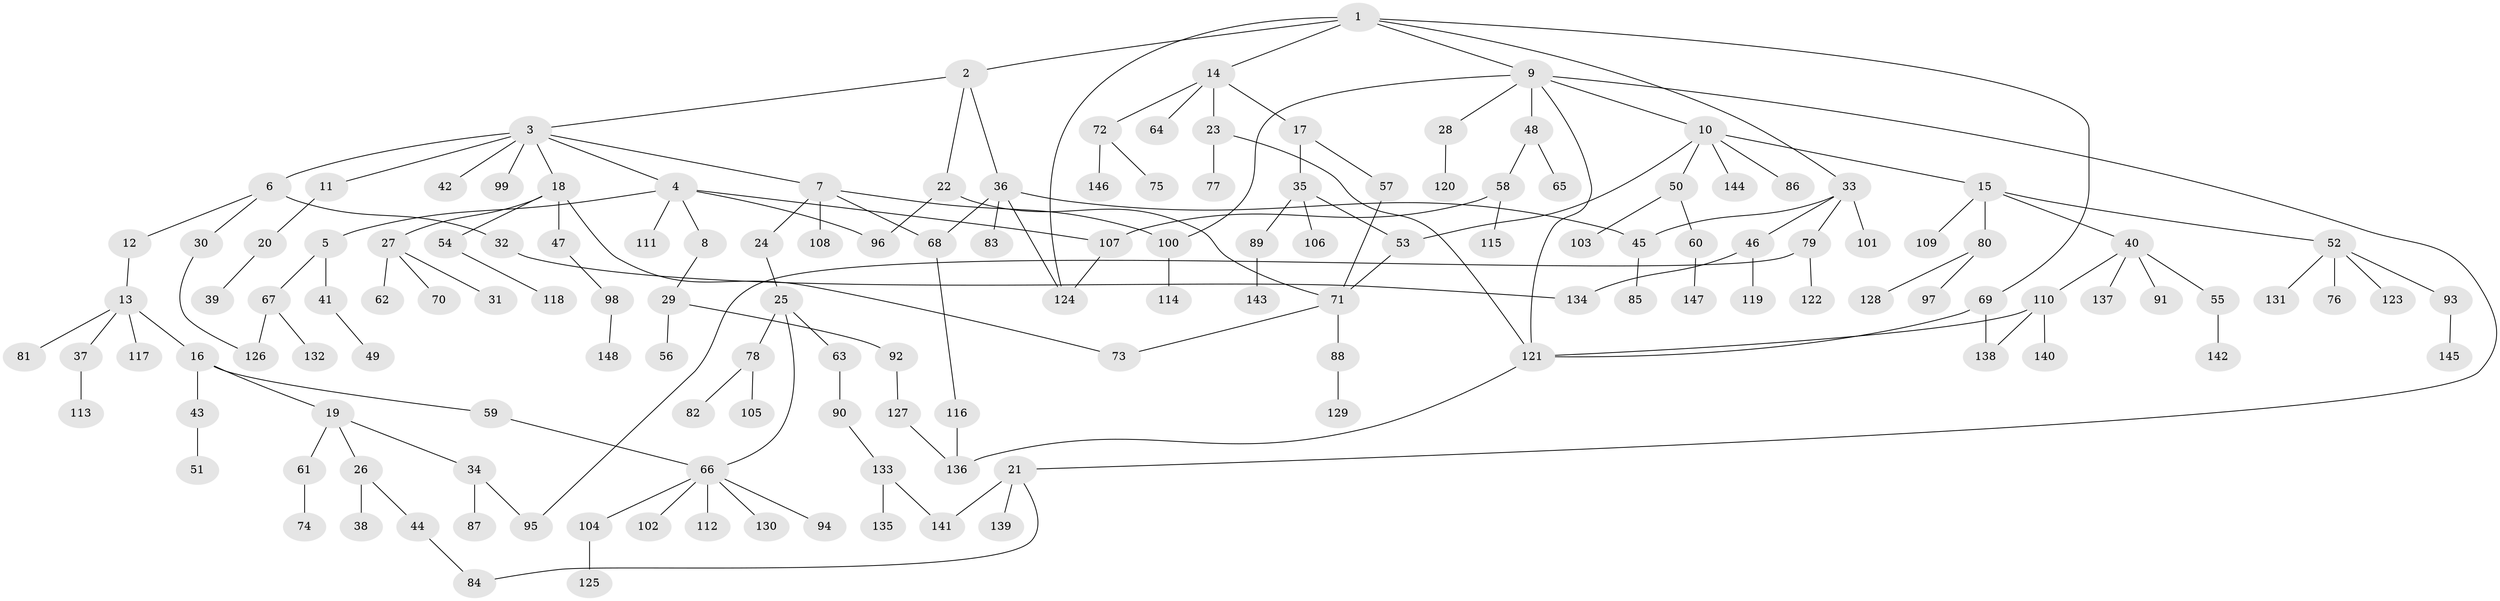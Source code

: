 // coarse degree distribution, {7: 0.020618556701030927, 5: 0.07216494845360824, 10: 0.010309278350515464, 3: 0.09278350515463918, 4: 0.10309278350515463, 8: 0.010309278350515464, 2: 0.20618556701030927, 6: 0.030927835051546393, 1: 0.4536082474226804}
// Generated by graph-tools (version 1.1) at 2025/23/03/03/25 07:23:34]
// undirected, 148 vertices, 170 edges
graph export_dot {
graph [start="1"]
  node [color=gray90,style=filled];
  1;
  2;
  3;
  4;
  5;
  6;
  7;
  8;
  9;
  10;
  11;
  12;
  13;
  14;
  15;
  16;
  17;
  18;
  19;
  20;
  21;
  22;
  23;
  24;
  25;
  26;
  27;
  28;
  29;
  30;
  31;
  32;
  33;
  34;
  35;
  36;
  37;
  38;
  39;
  40;
  41;
  42;
  43;
  44;
  45;
  46;
  47;
  48;
  49;
  50;
  51;
  52;
  53;
  54;
  55;
  56;
  57;
  58;
  59;
  60;
  61;
  62;
  63;
  64;
  65;
  66;
  67;
  68;
  69;
  70;
  71;
  72;
  73;
  74;
  75;
  76;
  77;
  78;
  79;
  80;
  81;
  82;
  83;
  84;
  85;
  86;
  87;
  88;
  89;
  90;
  91;
  92;
  93;
  94;
  95;
  96;
  97;
  98;
  99;
  100;
  101;
  102;
  103;
  104;
  105;
  106;
  107;
  108;
  109;
  110;
  111;
  112;
  113;
  114;
  115;
  116;
  117;
  118;
  119;
  120;
  121;
  122;
  123;
  124;
  125;
  126;
  127;
  128;
  129;
  130;
  131;
  132;
  133;
  134;
  135;
  136;
  137;
  138;
  139;
  140;
  141;
  142;
  143;
  144;
  145;
  146;
  147;
  148;
  1 -- 2;
  1 -- 9;
  1 -- 14;
  1 -- 33;
  1 -- 69;
  1 -- 124;
  2 -- 3;
  2 -- 22;
  2 -- 36;
  3 -- 4;
  3 -- 6;
  3 -- 7;
  3 -- 11;
  3 -- 18;
  3 -- 42;
  3 -- 99;
  4 -- 5;
  4 -- 8;
  4 -- 111;
  4 -- 96;
  4 -- 107;
  5 -- 41;
  5 -- 67;
  6 -- 12;
  6 -- 30;
  6 -- 32;
  7 -- 24;
  7 -- 68;
  7 -- 100;
  7 -- 108;
  8 -- 29;
  9 -- 10;
  9 -- 21;
  9 -- 28;
  9 -- 48;
  9 -- 100;
  9 -- 121;
  10 -- 15;
  10 -- 50;
  10 -- 53;
  10 -- 86;
  10 -- 144;
  11 -- 20;
  12 -- 13;
  13 -- 16;
  13 -- 37;
  13 -- 81;
  13 -- 117;
  14 -- 17;
  14 -- 23;
  14 -- 64;
  14 -- 72;
  15 -- 40;
  15 -- 52;
  15 -- 80;
  15 -- 109;
  16 -- 19;
  16 -- 43;
  16 -- 59;
  17 -- 35;
  17 -- 57;
  18 -- 27;
  18 -- 47;
  18 -- 54;
  18 -- 73;
  19 -- 26;
  19 -- 34;
  19 -- 61;
  20 -- 39;
  21 -- 84;
  21 -- 139;
  21 -- 141;
  22 -- 96;
  22 -- 71;
  23 -- 77;
  23 -- 121;
  24 -- 25;
  25 -- 63;
  25 -- 66;
  25 -- 78;
  26 -- 38;
  26 -- 44;
  27 -- 31;
  27 -- 62;
  27 -- 70;
  28 -- 120;
  29 -- 56;
  29 -- 92;
  30 -- 126;
  32 -- 134;
  33 -- 45;
  33 -- 46;
  33 -- 79;
  33 -- 101;
  34 -- 87;
  34 -- 95;
  35 -- 89;
  35 -- 106;
  35 -- 53;
  36 -- 83;
  36 -- 68;
  36 -- 45;
  36 -- 124;
  37 -- 113;
  40 -- 55;
  40 -- 91;
  40 -- 110;
  40 -- 137;
  41 -- 49;
  43 -- 51;
  44 -- 84;
  45 -- 85;
  46 -- 119;
  46 -- 134;
  47 -- 98;
  48 -- 58;
  48 -- 65;
  50 -- 60;
  50 -- 103;
  52 -- 76;
  52 -- 93;
  52 -- 123;
  52 -- 131;
  53 -- 71;
  54 -- 118;
  55 -- 142;
  57 -- 71;
  58 -- 107;
  58 -- 115;
  59 -- 66;
  60 -- 147;
  61 -- 74;
  63 -- 90;
  66 -- 94;
  66 -- 102;
  66 -- 104;
  66 -- 112;
  66 -- 130;
  67 -- 126;
  67 -- 132;
  68 -- 116;
  69 -- 138;
  69 -- 121;
  71 -- 73;
  71 -- 88;
  72 -- 75;
  72 -- 146;
  78 -- 82;
  78 -- 105;
  79 -- 122;
  79 -- 95;
  80 -- 97;
  80 -- 128;
  88 -- 129;
  89 -- 143;
  90 -- 133;
  92 -- 127;
  93 -- 145;
  98 -- 148;
  100 -- 114;
  104 -- 125;
  107 -- 124;
  110 -- 138;
  110 -- 140;
  110 -- 121;
  116 -- 136;
  121 -- 136;
  127 -- 136;
  133 -- 135;
  133 -- 141;
}
